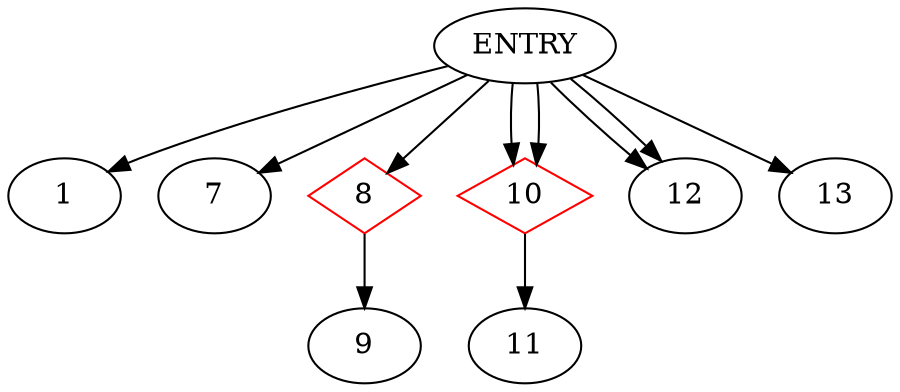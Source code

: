 digraph CDG {
ENTRY -> 1
ENTRY -> 7
8 [shape=diamond, color=red]
ENTRY -> 8
8-> 9
10 [shape=diamond, color=red]
ENTRY -> 10
10 [shape=diamond, color=red]
ENTRY -> 10
10-> 11
ENTRY -> 12
ENTRY -> 12
ENTRY -> 13
}

